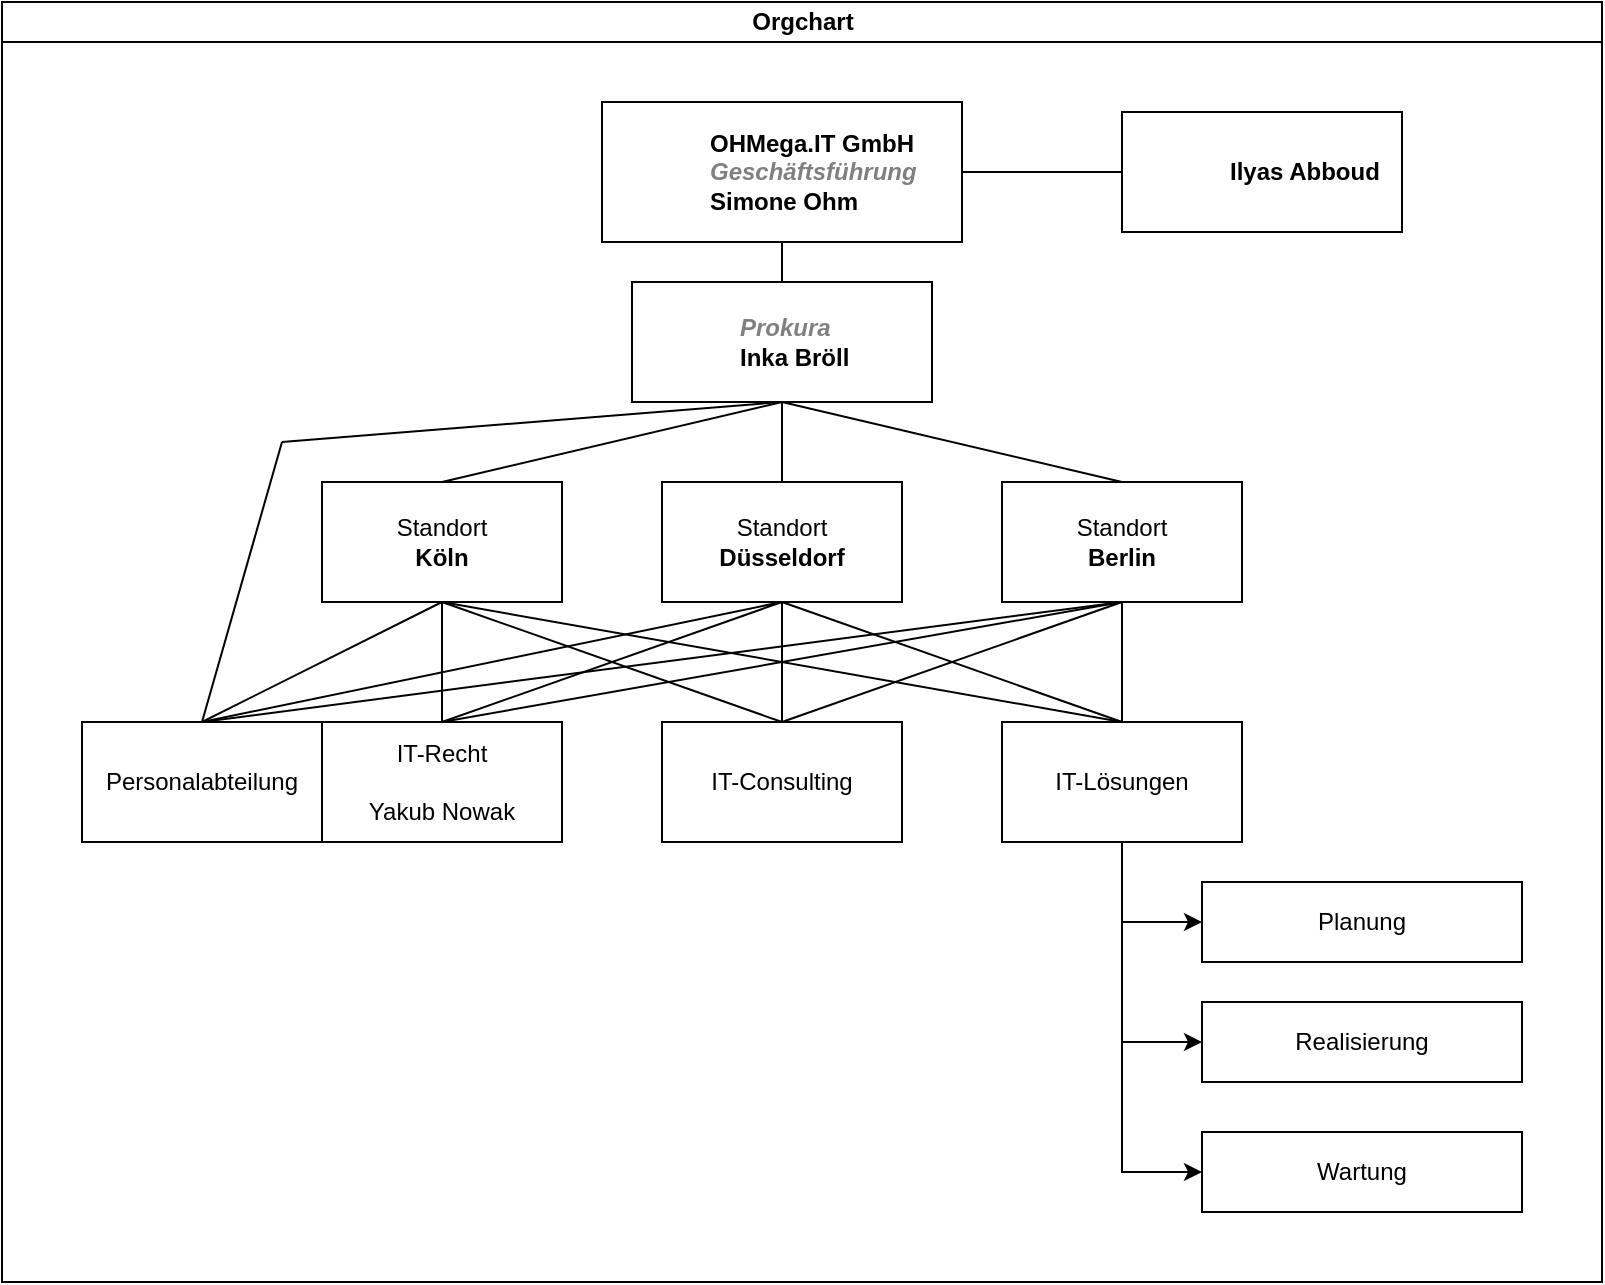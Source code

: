 <mxfile version="26.0.6">
  <diagram id="prtHgNgQTEPvFCAcTncT" name="Page-1">
    <mxGraphModel dx="1235" dy="666" grid="1" gridSize="10" guides="1" tooltips="1" connect="1" arrows="1" fold="1" page="1" pageScale="1" pageWidth="827" pageHeight="1169" background="#ffffff" math="0" shadow="0">
      <root>
        <mxCell id="0" />
        <mxCell id="1" parent="0" />
        <mxCell id="dNxyNK7c78bLwvsdeMH5-11" value="Orgchart" style="swimlane;html=1;startSize=20;horizontal=1;containerType=tree;glass=0;" parent="1" vertex="1">
          <mxGeometry width="800" height="640" as="geometry" />
        </mxCell>
        <UserObject label="OHMega.IT GmbH&lt;br&gt;&lt;i style=&quot;color: gray;&quot;&gt;Geschäftsführung&lt;/i&gt;&lt;br&gt;Simone Ohm" name="Tessa Miller" position="CFO" location="Office 1" email="me@example.com" placeholders="1" link="https://www.draw.io" id="dNxyNK7c78bLwvsdeMH5-12">
          <mxCell style="label;image=https://cdn3.iconfinder.com/data/icons/user-avatars-1/512/users-3-128.png;whiteSpace=wrap;html=1;rounded=0;glass=0;treeMoving=1;treeFolding=1;" parent="dNxyNK7c78bLwvsdeMH5-11" vertex="1">
            <mxGeometry x="300" y="50" width="180" height="70" as="geometry" />
          </mxCell>
        </UserObject>
        <UserObject label="Ilyas Abboud" name="Evan Valet" position="HR Director" location="Office 4" email="me@example.com" placeholders="1" link="https://www.draw.io" id="ngV517pXnJL0-avxO89B-5">
          <mxCell style="label;image=https://cdn3.iconfinder.com/data/icons/user-avatars-1/512/users-9-2-128.png;whiteSpace=wrap;html=1;rounded=0;glass=0;treeFolding=1;treeMoving=1;" vertex="1" parent="dNxyNK7c78bLwvsdeMH5-11">
            <mxGeometry x="560" y="55" width="140" height="60" as="geometry" />
          </mxCell>
        </UserObject>
        <UserObject label="&lt;i style=&quot;color: gray;&quot;&gt;Prokura&lt;/i&gt;&lt;br&gt;Inka Bröll" name="Tessa Miller" position="CFO" location="Office 1" email="me@example.com" placeholders="1" link="https://www.draw.io" id="ngV517pXnJL0-avxO89B-7">
          <mxCell style="label;image=https://cdn3.iconfinder.com/data/icons/user-avatars-1/512/users-3-128.png;whiteSpace=wrap;html=1;rounded=0;glass=0;treeMoving=1;treeFolding=1;" vertex="1" parent="dNxyNK7c78bLwvsdeMH5-11">
            <mxGeometry x="315" y="140" width="150" height="60" as="geometry" />
          </mxCell>
        </UserObject>
        <mxCell id="ngV517pXnJL0-avxO89B-13" value="&lt;div&gt;Standort&lt;/div&gt;&lt;div&gt;&lt;b&gt;Köln&lt;/b&gt;&lt;br&gt;&lt;/div&gt;" style="rounded=0;whiteSpace=wrap;html=1;" vertex="1" parent="dNxyNK7c78bLwvsdeMH5-11">
          <mxGeometry x="160" y="240" width="120" height="60" as="geometry" />
        </mxCell>
        <mxCell id="ngV517pXnJL0-avxO89B-17" value="&lt;div&gt;Standort&lt;/div&gt;&lt;div&gt;&lt;b&gt;Düsseldorf&lt;/b&gt;&lt;br&gt;&lt;/div&gt;" style="rounded=0;whiteSpace=wrap;html=1;" vertex="1" parent="dNxyNK7c78bLwvsdeMH5-11">
          <mxGeometry x="330" y="240" width="120" height="60" as="geometry" />
        </mxCell>
        <mxCell id="ngV517pXnJL0-avxO89B-18" value="&lt;div&gt;Standort&lt;/div&gt;&lt;div&gt;&lt;b&gt;Berlin&lt;/b&gt;&lt;br&gt;&lt;/div&gt;" style="rounded=0;whiteSpace=wrap;html=1;" vertex="1" parent="dNxyNK7c78bLwvsdeMH5-11">
          <mxGeometry x="500" y="240" width="120" height="60" as="geometry" />
        </mxCell>
        <mxCell id="ngV517pXnJL0-avxO89B-28" value="&lt;div&gt;IT-Recht&lt;/div&gt;&lt;div&gt;&lt;br&gt;&lt;/div&gt;&lt;div&gt;Yakub Nowak&lt;br&gt;&lt;/div&gt;" style="rounded=0;whiteSpace=wrap;html=1;" vertex="1" parent="dNxyNK7c78bLwvsdeMH5-11">
          <mxGeometry x="160" y="360" width="120" height="60" as="geometry" />
        </mxCell>
        <mxCell id="ngV517pXnJL0-avxO89B-33" value="Personalabteilung" style="rounded=0;whiteSpace=wrap;html=1;" vertex="1" parent="dNxyNK7c78bLwvsdeMH5-11">
          <mxGeometry x="40" y="360" width="120" height="60" as="geometry" />
        </mxCell>
        <mxCell id="ngV517pXnJL0-avxO89B-34" value="" style="endArrow=none;html=1;rounded=0;entryX=0.5;entryY=1;entryDx=0;entryDy=0;exitX=0.5;exitY=0;exitDx=0;exitDy=0;" edge="1" parent="dNxyNK7c78bLwvsdeMH5-11" source="ngV517pXnJL0-avxO89B-28" target="ngV517pXnJL0-avxO89B-13">
          <mxGeometry width="50" height="50" relative="1" as="geometry">
            <mxPoint x="270" y="330" as="sourcePoint" />
            <mxPoint x="320" y="280" as="targetPoint" />
          </mxGeometry>
        </mxCell>
        <mxCell id="ngV517pXnJL0-avxO89B-41" value="" style="endArrow=none;html=1;rounded=0;exitX=1;exitY=0.5;exitDx=0;exitDy=0;entryX=0;entryY=0.5;entryDx=0;entryDy=0;" edge="1" parent="dNxyNK7c78bLwvsdeMH5-11" source="dNxyNK7c78bLwvsdeMH5-12" target="ngV517pXnJL0-avxO89B-5">
          <mxGeometry width="50" height="50" relative="1" as="geometry">
            <mxPoint x="510" y="170" as="sourcePoint" />
            <mxPoint x="560" y="120" as="targetPoint" />
          </mxGeometry>
        </mxCell>
        <mxCell id="ngV517pXnJL0-avxO89B-42" value="" style="endArrow=none;html=1;rounded=0;entryX=0.5;entryY=1;entryDx=0;entryDy=0;exitX=0.5;exitY=0;exitDx=0;exitDy=0;" edge="1" parent="dNxyNK7c78bLwvsdeMH5-11" source="ngV517pXnJL0-avxO89B-7" target="dNxyNK7c78bLwvsdeMH5-12">
          <mxGeometry width="50" height="50" relative="1" as="geometry">
            <mxPoint x="130" y="180" as="sourcePoint" />
            <mxPoint x="180" y="130" as="targetPoint" />
          </mxGeometry>
        </mxCell>
        <mxCell id="ngV517pXnJL0-avxO89B-43" value="" style="endArrow=none;html=1;rounded=0;entryX=0.5;entryY=1;entryDx=0;entryDy=0;exitX=0.5;exitY=0;exitDx=0;exitDy=0;" edge="1" parent="dNxyNK7c78bLwvsdeMH5-11" source="ngV517pXnJL0-avxO89B-13" target="ngV517pXnJL0-avxO89B-7">
          <mxGeometry width="50" height="50" relative="1" as="geometry">
            <mxPoint x="170" y="240" as="sourcePoint" />
            <mxPoint x="220" y="190" as="targetPoint" />
          </mxGeometry>
        </mxCell>
        <mxCell id="ngV517pXnJL0-avxO89B-44" value="" style="endArrow=none;html=1;rounded=0;entryX=0.5;entryY=1;entryDx=0;entryDy=0;exitX=0.5;exitY=0;exitDx=0;exitDy=0;" edge="1" parent="dNxyNK7c78bLwvsdeMH5-11" source="ngV517pXnJL0-avxO89B-17" target="ngV517pXnJL0-avxO89B-7">
          <mxGeometry width="50" height="50" relative="1" as="geometry">
            <mxPoint x="320" y="290" as="sourcePoint" />
            <mxPoint x="370" y="240" as="targetPoint" />
          </mxGeometry>
        </mxCell>
        <mxCell id="ngV517pXnJL0-avxO89B-45" value="" style="endArrow=none;html=1;rounded=0;entryX=0.5;entryY=1;entryDx=0;entryDy=0;exitX=0.5;exitY=0;exitDx=0;exitDy=0;" edge="1" parent="dNxyNK7c78bLwvsdeMH5-11" source="ngV517pXnJL0-avxO89B-18" target="ngV517pXnJL0-avxO89B-7">
          <mxGeometry width="50" height="50" relative="1" as="geometry">
            <mxPoint x="320" y="290" as="sourcePoint" />
            <mxPoint x="370" y="240" as="targetPoint" />
          </mxGeometry>
        </mxCell>
        <mxCell id="ngV517pXnJL0-avxO89B-48" value="IT-Consulting" style="rounded=0;whiteSpace=wrap;html=1;" vertex="1" parent="dNxyNK7c78bLwvsdeMH5-11">
          <mxGeometry x="330" y="360" width="120" height="60" as="geometry" />
        </mxCell>
        <mxCell id="ngV517pXnJL0-avxO89B-49" value="IT-Lösungen" style="rounded=0;whiteSpace=wrap;html=1;" vertex="1" parent="dNxyNK7c78bLwvsdeMH5-11">
          <mxGeometry x="500" y="360" width="120" height="60" as="geometry" />
        </mxCell>
        <mxCell id="ngV517pXnJL0-avxO89B-50" value="" style="endArrow=none;html=1;rounded=0;entryX=0.5;entryY=1;entryDx=0;entryDy=0;exitX=0.5;exitY=0;exitDx=0;exitDy=0;" edge="1" parent="dNxyNK7c78bLwvsdeMH5-11" source="ngV517pXnJL0-avxO89B-28" target="ngV517pXnJL0-avxO89B-17">
          <mxGeometry width="50" height="50" relative="1" as="geometry">
            <mxPoint x="230" y="370" as="sourcePoint" />
            <mxPoint x="230" y="310" as="targetPoint" />
          </mxGeometry>
        </mxCell>
        <mxCell id="ngV517pXnJL0-avxO89B-69" value="" style="endArrow=none;html=1;rounded=0;entryX=0.5;entryY=1;entryDx=0;entryDy=0;exitX=0.5;exitY=0;exitDx=0;exitDy=0;" edge="1" parent="dNxyNK7c78bLwvsdeMH5-11" source="ngV517pXnJL0-avxO89B-28" target="ngV517pXnJL0-avxO89B-18">
          <mxGeometry width="50" height="50" relative="1" as="geometry">
            <mxPoint x="230" y="370" as="sourcePoint" />
            <mxPoint x="400" y="310" as="targetPoint" />
          </mxGeometry>
        </mxCell>
        <mxCell id="ngV517pXnJL0-avxO89B-70" value="" style="endArrow=none;html=1;rounded=0;entryX=0.5;entryY=1;entryDx=0;entryDy=0;exitX=0.5;exitY=0;exitDx=0;exitDy=0;" edge="1" parent="dNxyNK7c78bLwvsdeMH5-11" source="ngV517pXnJL0-avxO89B-48" target="ngV517pXnJL0-avxO89B-13">
          <mxGeometry width="50" height="50" relative="1" as="geometry">
            <mxPoint x="230" y="370" as="sourcePoint" />
            <mxPoint x="230" y="310" as="targetPoint" />
          </mxGeometry>
        </mxCell>
        <mxCell id="ngV517pXnJL0-avxO89B-71" value="" style="endArrow=none;html=1;rounded=0;entryX=0.5;entryY=1;entryDx=0;entryDy=0;exitX=0.5;exitY=0;exitDx=0;exitDy=0;" edge="1" parent="dNxyNK7c78bLwvsdeMH5-11" source="ngV517pXnJL0-avxO89B-49" target="ngV517pXnJL0-avxO89B-13">
          <mxGeometry width="50" height="50" relative="1" as="geometry">
            <mxPoint x="400" y="370" as="sourcePoint" />
            <mxPoint x="230" y="310" as="targetPoint" />
          </mxGeometry>
        </mxCell>
        <mxCell id="ngV517pXnJL0-avxO89B-72" value="" style="endArrow=none;html=1;rounded=0;entryX=0.5;entryY=1;entryDx=0;entryDy=0;exitX=0.5;exitY=0;exitDx=0;exitDy=0;" edge="1" parent="dNxyNK7c78bLwvsdeMH5-11" source="ngV517pXnJL0-avxO89B-49" target="ngV517pXnJL0-avxO89B-17">
          <mxGeometry width="50" height="50" relative="1" as="geometry">
            <mxPoint x="570" y="370" as="sourcePoint" />
            <mxPoint x="230" y="310" as="targetPoint" />
          </mxGeometry>
        </mxCell>
        <mxCell id="ngV517pXnJL0-avxO89B-73" value="" style="endArrow=none;html=1;rounded=0;entryX=0.5;entryY=1;entryDx=0;entryDy=0;exitX=0.5;exitY=0;exitDx=0;exitDy=0;" edge="1" parent="dNxyNK7c78bLwvsdeMH5-11" source="ngV517pXnJL0-avxO89B-48" target="ngV517pXnJL0-avxO89B-17">
          <mxGeometry width="50" height="50" relative="1" as="geometry">
            <mxPoint x="570" y="370" as="sourcePoint" />
            <mxPoint x="400" y="310" as="targetPoint" />
          </mxGeometry>
        </mxCell>
        <mxCell id="ngV517pXnJL0-avxO89B-74" value="" style="endArrow=none;html=1;rounded=0;entryX=0.5;entryY=1;entryDx=0;entryDy=0;exitX=0.5;exitY=0;exitDx=0;exitDy=0;" edge="1" parent="dNxyNK7c78bLwvsdeMH5-11" source="ngV517pXnJL0-avxO89B-48" target="ngV517pXnJL0-avxO89B-18">
          <mxGeometry width="50" height="50" relative="1" as="geometry">
            <mxPoint x="400" y="370" as="sourcePoint" />
            <mxPoint x="400" y="310" as="targetPoint" />
          </mxGeometry>
        </mxCell>
        <mxCell id="ngV517pXnJL0-avxO89B-75" value="" style="endArrow=none;html=1;rounded=0;entryX=0.5;entryY=1;entryDx=0;entryDy=0;exitX=0.5;exitY=0;exitDx=0;exitDy=0;" edge="1" parent="dNxyNK7c78bLwvsdeMH5-11" source="ngV517pXnJL0-avxO89B-49" target="ngV517pXnJL0-avxO89B-18">
          <mxGeometry width="50" height="50" relative="1" as="geometry">
            <mxPoint x="400" y="370" as="sourcePoint" />
            <mxPoint x="570" y="310" as="targetPoint" />
          </mxGeometry>
        </mxCell>
        <mxCell id="ngV517pXnJL0-avxO89B-76" value="" style="endArrow=none;html=1;rounded=0;entryX=0.5;entryY=1;entryDx=0;entryDy=0;exitX=0.5;exitY=0;exitDx=0;exitDy=0;" edge="1" parent="dNxyNK7c78bLwvsdeMH5-11" source="ngV517pXnJL0-avxO89B-33" target="ngV517pXnJL0-avxO89B-13">
          <mxGeometry width="50" height="50" relative="1" as="geometry">
            <mxPoint x="230" y="370" as="sourcePoint" />
            <mxPoint x="230" y="310" as="targetPoint" />
          </mxGeometry>
        </mxCell>
        <mxCell id="ngV517pXnJL0-avxO89B-77" value="" style="endArrow=none;html=1;rounded=0;entryX=0.5;entryY=1;entryDx=0;entryDy=0;exitX=0.5;exitY=0;exitDx=0;exitDy=0;" edge="1" parent="dNxyNK7c78bLwvsdeMH5-11" source="ngV517pXnJL0-avxO89B-33" target="ngV517pXnJL0-avxO89B-17">
          <mxGeometry width="50" height="50" relative="1" as="geometry">
            <mxPoint x="110" y="370" as="sourcePoint" />
            <mxPoint x="230" y="310" as="targetPoint" />
          </mxGeometry>
        </mxCell>
        <mxCell id="ngV517pXnJL0-avxO89B-78" value="" style="endArrow=none;html=1;rounded=0;entryX=0.5;entryY=1;entryDx=0;entryDy=0;exitX=0.5;exitY=0;exitDx=0;exitDy=0;" edge="1" parent="dNxyNK7c78bLwvsdeMH5-11" source="ngV517pXnJL0-avxO89B-33" target="ngV517pXnJL0-avxO89B-18">
          <mxGeometry width="50" height="50" relative="1" as="geometry">
            <mxPoint x="110" y="370" as="sourcePoint" />
            <mxPoint x="400" y="310" as="targetPoint" />
          </mxGeometry>
        </mxCell>
        <mxCell id="ngV517pXnJL0-avxO89B-79" value="" style="edgeStyle=orthogonalEdgeStyle;rounded=0;orthogonalLoop=1;jettySize=auto;html=1;" edge="1" source="ngV517pXnJL0-avxO89B-49" target="ngV517pXnJL0-avxO89B-80" parent="dNxyNK7c78bLwvsdeMH5-11">
          <mxGeometry relative="1" as="geometry">
            <Array as="points">
              <mxPoint x="560" y="460" />
            </Array>
          </mxGeometry>
        </mxCell>
        <mxCell id="ngV517pXnJL0-avxO89B-80" value="Planung" style="rounded=0;whiteSpace=wrap;html=1;" vertex="1" parent="dNxyNK7c78bLwvsdeMH5-11">
          <mxGeometry x="600" y="440" width="160" height="40" as="geometry" />
        </mxCell>
        <mxCell id="ngV517pXnJL0-avxO89B-81" value="Realisierung" style="rounded=0;whiteSpace=wrap;html=1;" vertex="1" parent="dNxyNK7c78bLwvsdeMH5-11">
          <mxGeometry x="600" y="500" width="160" height="40" as="geometry" />
        </mxCell>
        <mxCell id="ngV517pXnJL0-avxO89B-83" style="edgeStyle=orthogonalEdgeStyle;rounded=0;orthogonalLoop=1;jettySize=auto;html=1;entryX=0;entryY=0.5;entryDx=0;entryDy=0;" edge="1" parent="dNxyNK7c78bLwvsdeMH5-11" source="ngV517pXnJL0-avxO89B-49" target="ngV517pXnJL0-avxO89B-81">
          <mxGeometry relative="1" as="geometry" />
        </mxCell>
        <mxCell id="ngV517pXnJL0-avxO89B-82" value="Wartung" style="rounded=0;whiteSpace=wrap;html=1;" vertex="1" parent="dNxyNK7c78bLwvsdeMH5-11">
          <mxGeometry x="600" y="565" width="160" height="40" as="geometry" />
        </mxCell>
        <mxCell id="ngV517pXnJL0-avxO89B-84" style="edgeStyle=orthogonalEdgeStyle;rounded=0;orthogonalLoop=1;jettySize=auto;html=1;entryX=0;entryY=0.5;entryDx=0;entryDy=0;" edge="1" parent="dNxyNK7c78bLwvsdeMH5-11" source="ngV517pXnJL0-avxO89B-49" target="ngV517pXnJL0-avxO89B-82">
          <mxGeometry relative="1" as="geometry" />
        </mxCell>
        <mxCell id="ngV517pXnJL0-avxO89B-46" value="" style="endArrow=none;html=1;rounded=0;entryX=0.5;entryY=1;entryDx=0;entryDy=0;" edge="1" parent="dNxyNK7c78bLwvsdeMH5-11" target="ngV517pXnJL0-avxO89B-7">
          <mxGeometry width="50" height="50" relative="1" as="geometry">
            <mxPoint x="140" y="220" as="sourcePoint" />
            <mxPoint x="440" y="210" as="targetPoint" />
          </mxGeometry>
        </mxCell>
        <mxCell id="ngV517pXnJL0-avxO89B-47" value="" style="endArrow=none;html=1;rounded=0;exitX=0.5;exitY=0;exitDx=0;exitDy=0;" edge="1" parent="dNxyNK7c78bLwvsdeMH5-11" source="ngV517pXnJL0-avxO89B-33">
          <mxGeometry width="50" height="50" relative="1" as="geometry">
            <mxPoint x="330" y="320" as="sourcePoint" />
            <mxPoint x="140" y="220" as="targetPoint" />
          </mxGeometry>
        </mxCell>
      </root>
    </mxGraphModel>
  </diagram>
</mxfile>
